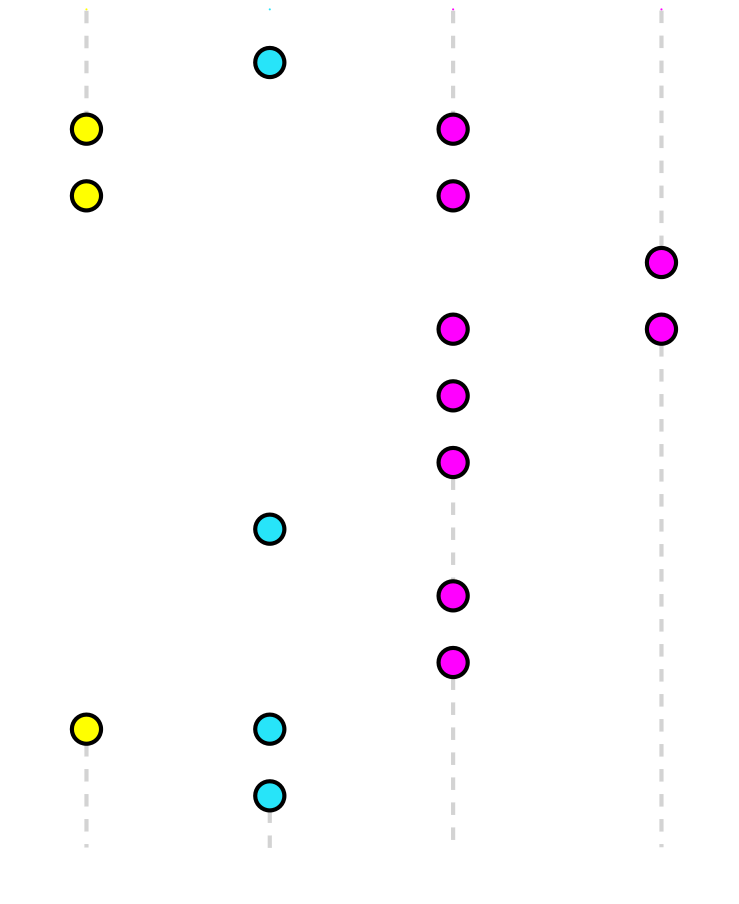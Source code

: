 digraph git_no_ff {
    rankdir="TB"
    nodesep=0.4
    ranksep=0.25
    outputorder=edgesfirst

    bgcolor = transparent

    // Global settings
    node [
        style=filled
        color="black"
        fontname="Inconsolata"
        fontcolor=black
    ]
    edge [
        arrowhead = vee
        color = white
        penwidth = 2
    ]

    // Branch label nodes
    node [
        fixedsize=false
        penwidth=0
        fillcolor=none
        shape=none
        width=0
        height=0
        margin="0.05"
    ]
    subgraph {
        rank=sink
        ne [label="dev/ncar", group="ncar", fontcolor = white]
    }
    subgraph {
        rank=sink
        me [label="main", group="main", fontcolor = white]
    }
    subgraph {
        rank=sink
        ge [label="dev/gfdl", group="gfdl", fontcolor = white]
    }
    subgraph {
        rank=sink
        se [label="dev/ice", group="ice", fontcolor = white]
    }

    // Commit nodes
    node [
        width=0.2
        height=0.2
        label=""
        shape=circle
        penwidth=2
    ]

    // main branch
    node [
        group="main"
        fillcolor="#27E4F9"
    ]
    m1 -> m2 -> m3 -> m4
    subgraph {
        rank=source
        ms [label="", width=0, height=0, penwidth=0]
    }
    //ms -> m1 [color="lightgray", style=dashed, arrowhead=none]
    ms -> m1
    m4 -> me [color="lightgray", style=dashed, arrowhead=none]

    // GFDL branch
    node [
        group="gfdl"
        fillcolor="magenta"
    ]
    g1 -> g2 -> g2p5 -> g3 -> g4
    g5 -> g6
    subgraph {
        rank=source
        gs [label="", width=0, height=0, penwidth=0]
    }
    gs -> g1 [color="lightgray", style=dashed, arrowhead=none]
    g4 -> g5 [color="lightgray", style=dashed, arrowhead=none]
    g6 -> ge [color="lightgray", style=dashed, arrowhead=none]

    // dev branch (sea ice)
    node [
        group="ice"
        fillcolor="magenta"
    ]
    s1 -> s2
    subgraph {
        rank=source
        ss [label="", width=0, height=0, penwidth=0]
    }
    ss -> s1 [color="lightgray", style=dashed, arrowhead=none]
    s2 -> se [color="lightgray", style=dashed, arrowhead=none]

    // NCAR branch
    node [
        group="ncar"
        fillcolor="yellow"
    ]
    n1 -> n2 -> n3
    subgraph {
        rank=source
        ns [label="", width=0, height=0, penwidth=0]
    }
    ns -> n1 [color="lightgray", style=dashed, arrowhead=none]
    n3 -> ne [color="lightgray", style=dashed, arrowhead=none]

    // Branch interactions
    m1 -> g1;
    m1 -> n1;

    g4 -> m2;
    m2 -> g5;
    g6 -> m3;

    g2 -> s1;
    s2 -> g3;

    n3 -> m4;
}
